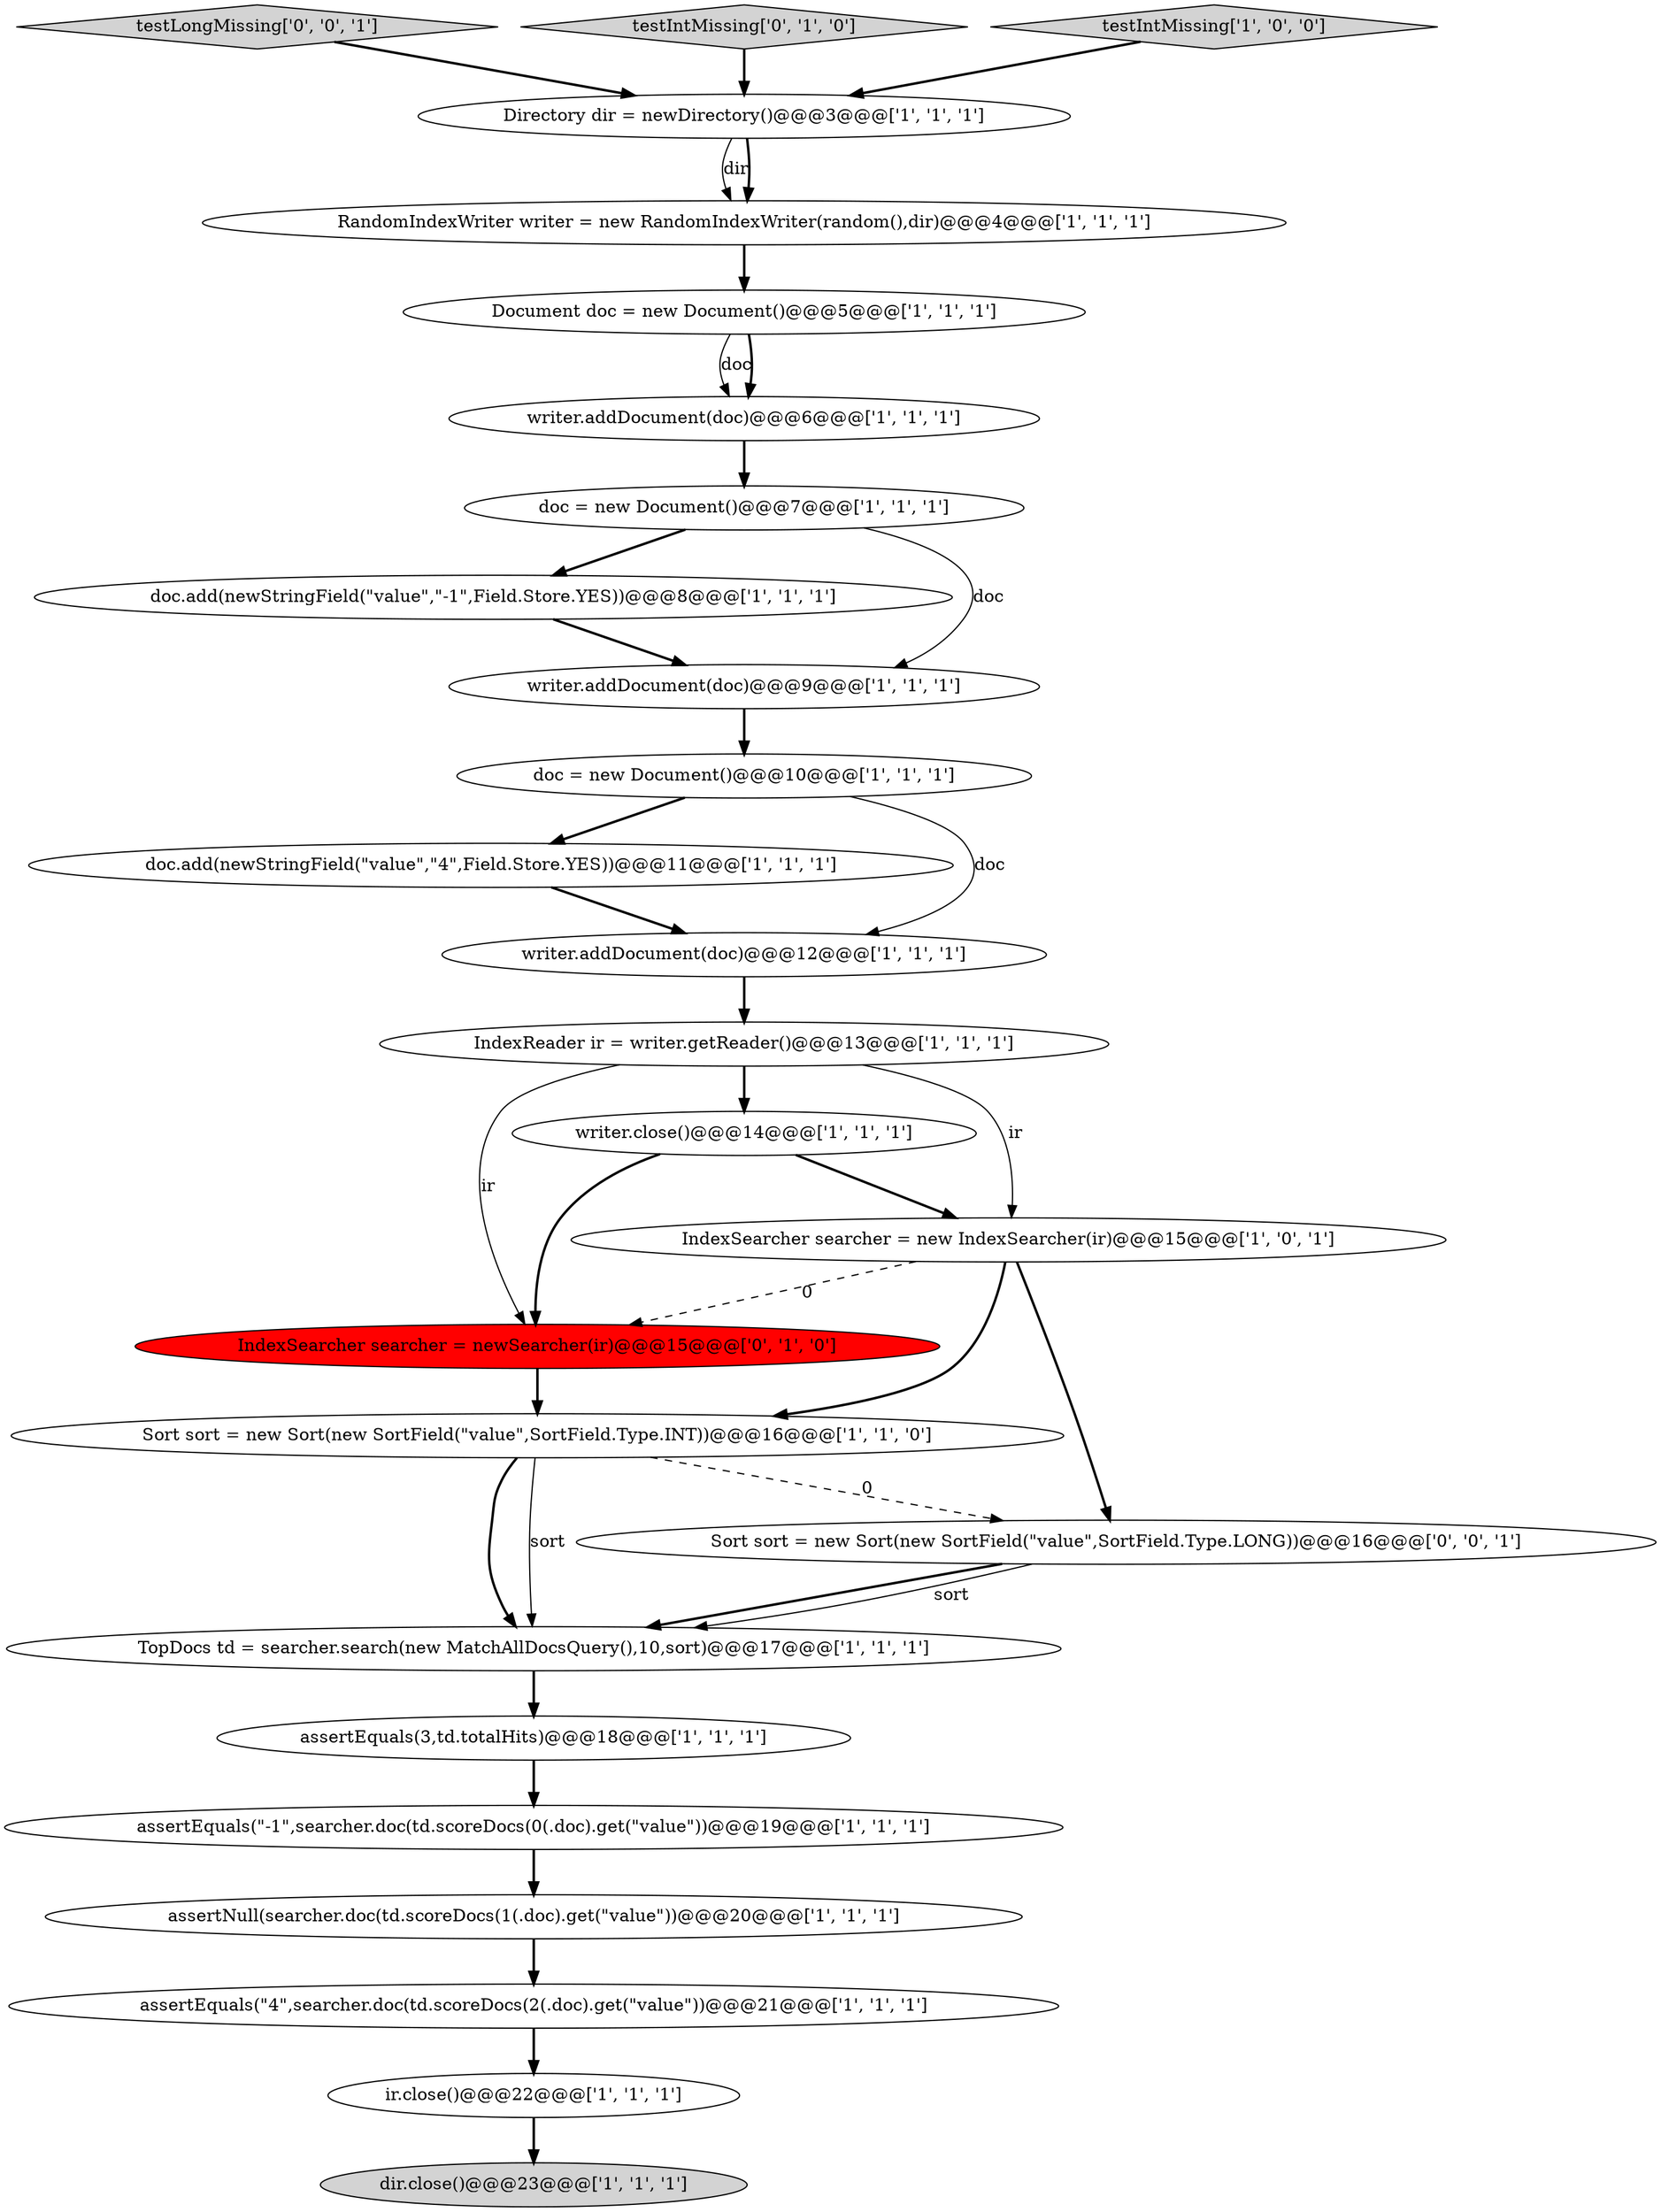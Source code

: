 digraph {
25 [style = filled, label = "testLongMissing['0', '0', '1']", fillcolor = lightgray, shape = diamond image = "AAA0AAABBB3BBB"];
3 [style = filled, label = "doc.add(newStringField(\"value\",\"-1\",Field.Store.YES))@@@8@@@['1', '1', '1']", fillcolor = white, shape = ellipse image = "AAA0AAABBB1BBB"];
21 [style = filled, label = "doc = new Document()@@@7@@@['1', '1', '1']", fillcolor = white, shape = ellipse image = "AAA0AAABBB1BBB"];
6 [style = filled, label = "IndexSearcher searcher = new IndexSearcher(ir)@@@15@@@['1', '0', '1']", fillcolor = white, shape = ellipse image = "AAA0AAABBB1BBB"];
12 [style = filled, label = "dir.close()@@@23@@@['1', '1', '1']", fillcolor = lightgray, shape = ellipse image = "AAA0AAABBB1BBB"];
19 [style = filled, label = "IndexReader ir = writer.getReader()@@@13@@@['1', '1', '1']", fillcolor = white, shape = ellipse image = "AAA0AAABBB1BBB"];
2 [style = filled, label = "ir.close()@@@22@@@['1', '1', '1']", fillcolor = white, shape = ellipse image = "AAA0AAABBB1BBB"];
0 [style = filled, label = "writer.addDocument(doc)@@@6@@@['1', '1', '1']", fillcolor = white, shape = ellipse image = "AAA0AAABBB1BBB"];
15 [style = filled, label = "doc.add(newStringField(\"value\",\"4\",Field.Store.YES))@@@11@@@['1', '1', '1']", fillcolor = white, shape = ellipse image = "AAA0AAABBB1BBB"];
14 [style = filled, label = "writer.addDocument(doc)@@@12@@@['1', '1', '1']", fillcolor = white, shape = ellipse image = "AAA0AAABBB1BBB"];
5 [style = filled, label = "assertEquals(\"-1\",searcher.doc(td.scoreDocs(0(.doc).get(\"value\"))@@@19@@@['1', '1', '1']", fillcolor = white, shape = ellipse image = "AAA0AAABBB1BBB"];
17 [style = filled, label = "writer.close()@@@14@@@['1', '1', '1']", fillcolor = white, shape = ellipse image = "AAA0AAABBB1BBB"];
16 [style = filled, label = "assertEquals(\"4\",searcher.doc(td.scoreDocs(2(.doc).get(\"value\"))@@@21@@@['1', '1', '1']", fillcolor = white, shape = ellipse image = "AAA0AAABBB1BBB"];
18 [style = filled, label = "assertNull(searcher.doc(td.scoreDocs(1(.doc).get(\"value\"))@@@20@@@['1', '1', '1']", fillcolor = white, shape = ellipse image = "AAA0AAABBB1BBB"];
20 [style = filled, label = "Directory dir = newDirectory()@@@3@@@['1', '1', '1']", fillcolor = white, shape = ellipse image = "AAA0AAABBB1BBB"];
23 [style = filled, label = "IndexSearcher searcher = newSearcher(ir)@@@15@@@['0', '1', '0']", fillcolor = red, shape = ellipse image = "AAA1AAABBB2BBB"];
24 [style = filled, label = "Sort sort = new Sort(new SortField(\"value\",SortField.Type.LONG))@@@16@@@['0', '0', '1']", fillcolor = white, shape = ellipse image = "AAA0AAABBB3BBB"];
7 [style = filled, label = "assertEquals(3,td.totalHits)@@@18@@@['1', '1', '1']", fillcolor = white, shape = ellipse image = "AAA0AAABBB1BBB"];
8 [style = filled, label = "Sort sort = new Sort(new SortField(\"value\",SortField.Type.INT))@@@16@@@['1', '1', '0']", fillcolor = white, shape = ellipse image = "AAA0AAABBB1BBB"];
10 [style = filled, label = "TopDocs td = searcher.search(new MatchAllDocsQuery(),10,sort)@@@17@@@['1', '1', '1']", fillcolor = white, shape = ellipse image = "AAA0AAABBB1BBB"];
9 [style = filled, label = "Document doc = new Document()@@@5@@@['1', '1', '1']", fillcolor = white, shape = ellipse image = "AAA0AAABBB1BBB"];
4 [style = filled, label = "doc = new Document()@@@10@@@['1', '1', '1']", fillcolor = white, shape = ellipse image = "AAA0AAABBB1BBB"];
22 [style = filled, label = "testIntMissing['0', '1', '0']", fillcolor = lightgray, shape = diamond image = "AAA0AAABBB2BBB"];
13 [style = filled, label = "testIntMissing['1', '0', '0']", fillcolor = lightgray, shape = diamond image = "AAA0AAABBB1BBB"];
11 [style = filled, label = "RandomIndexWriter writer = new RandomIndexWriter(random(),dir)@@@4@@@['1', '1', '1']", fillcolor = white, shape = ellipse image = "AAA0AAABBB1BBB"];
1 [style = filled, label = "writer.addDocument(doc)@@@9@@@['1', '1', '1']", fillcolor = white, shape = ellipse image = "AAA0AAABBB1BBB"];
24->10 [style = bold, label=""];
9->0 [style = solid, label="doc"];
8->10 [style = bold, label=""];
1->4 [style = bold, label=""];
9->0 [style = bold, label=""];
4->14 [style = solid, label="doc"];
3->1 [style = bold, label=""];
15->14 [style = bold, label=""];
20->11 [style = solid, label="dir"];
17->6 [style = bold, label=""];
4->15 [style = bold, label=""];
19->23 [style = solid, label="ir"];
14->19 [style = bold, label=""];
24->10 [style = solid, label="sort"];
6->24 [style = bold, label=""];
0->21 [style = bold, label=""];
19->17 [style = bold, label=""];
5->18 [style = bold, label=""];
8->24 [style = dashed, label="0"];
16->2 [style = bold, label=""];
23->8 [style = bold, label=""];
11->9 [style = bold, label=""];
10->7 [style = bold, label=""];
17->23 [style = bold, label=""];
2->12 [style = bold, label=""];
21->1 [style = solid, label="doc"];
25->20 [style = bold, label=""];
7->5 [style = bold, label=""];
22->20 [style = bold, label=""];
19->6 [style = solid, label="ir"];
6->23 [style = dashed, label="0"];
6->8 [style = bold, label=""];
8->10 [style = solid, label="sort"];
21->3 [style = bold, label=""];
20->11 [style = bold, label=""];
13->20 [style = bold, label=""];
18->16 [style = bold, label=""];
}
